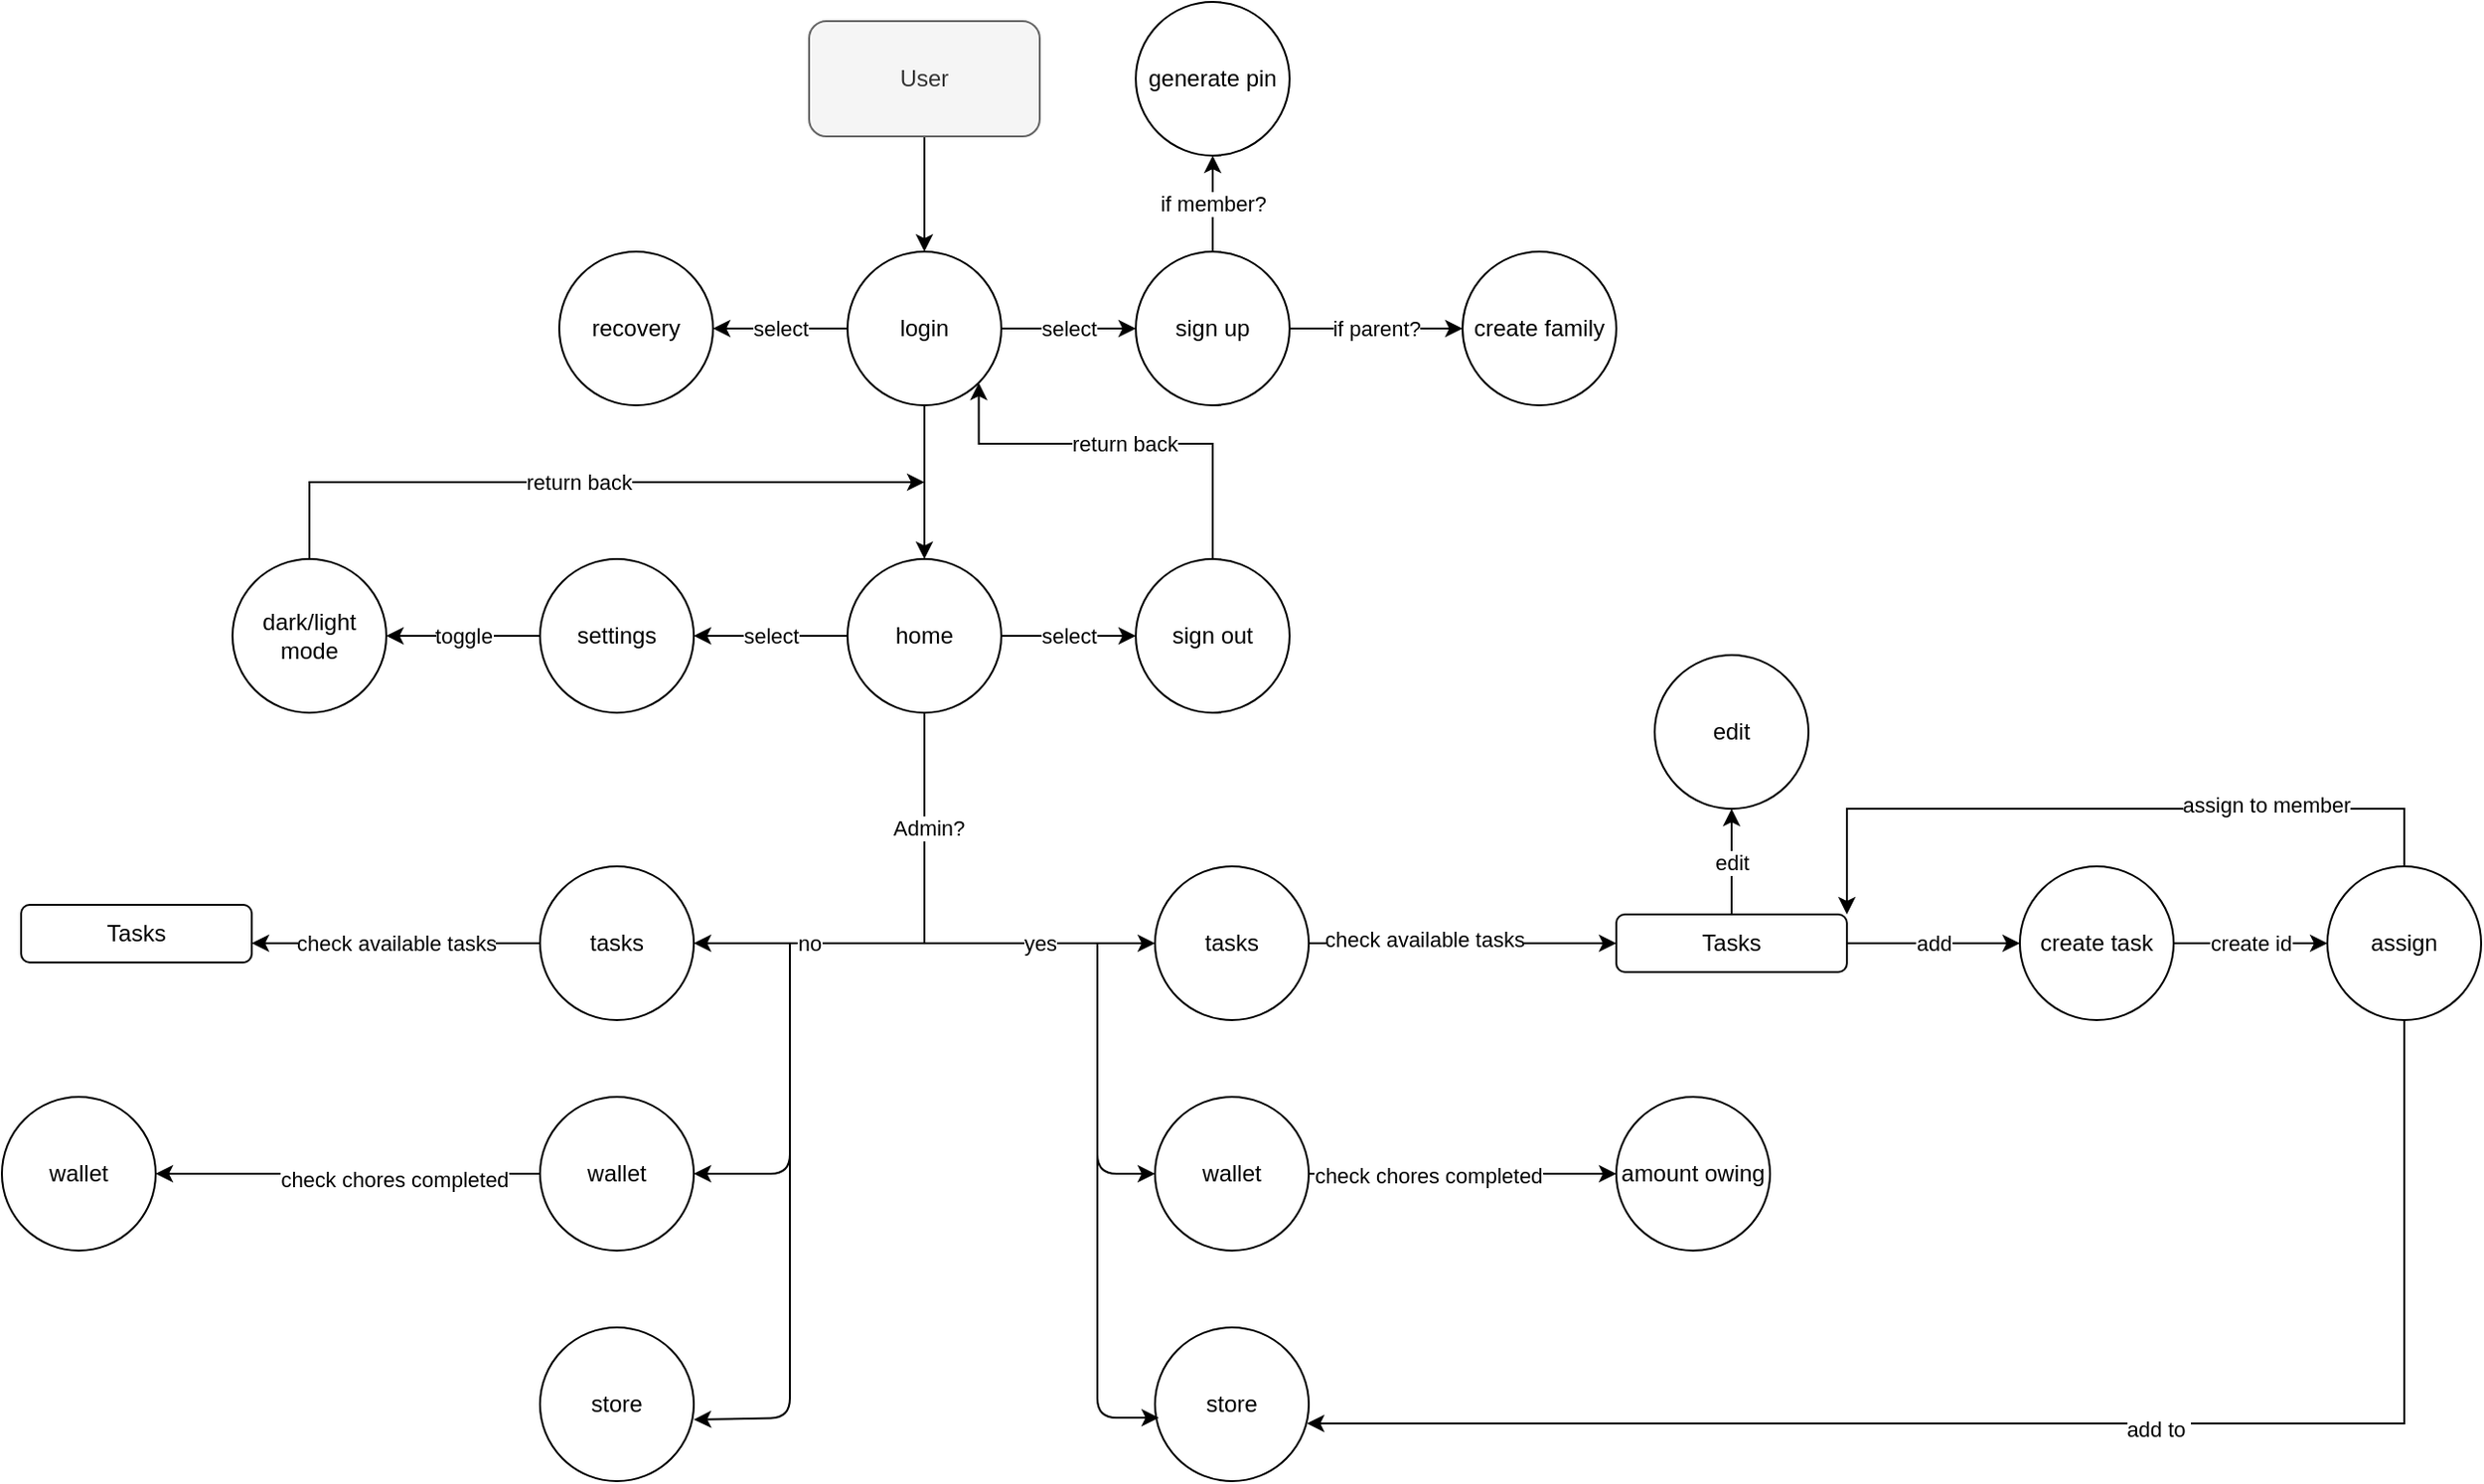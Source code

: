 <mxfile version="14.9.1" type="device"><diagram id="2mbVo-i33oqUa8WuteLl" name="Page-1"><mxGraphModel dx="2062" dy="1122" grid="1" gridSize="10" guides="1" tooltips="1" connect="1" arrows="1" fold="1" page="1" pageScale="1" pageWidth="1700" pageHeight="1100" math="0" shadow="0"><root><mxCell id="0"/><mxCell id="1" parent="0"/><mxCell id="a09BynXTCMq91PzMa0dH-105" value="" style="edgeStyle=orthogonalEdgeStyle;rounded=0;orthogonalLoop=1;jettySize=auto;html=1;" edge="1" parent="1" source="a09BynXTCMq91PzMa0dH-94" target="a09BynXTCMq91PzMa0dH-95"><mxGeometry relative="1" as="geometry"/></mxCell><mxCell id="a09BynXTCMq91PzMa0dH-94" value="User" style="rounded=1;whiteSpace=wrap;html=1;fillColor=#f5f5f5;strokeColor=#666666;fontColor=#333333;" vertex="1" parent="1"><mxGeometry x="740" y="40" width="120" height="60" as="geometry"/></mxCell><mxCell id="a09BynXTCMq91PzMa0dH-107" value="select" style="edgeStyle=orthogonalEdgeStyle;rounded=0;orthogonalLoop=1;jettySize=auto;html=1;" edge="1" parent="1" source="a09BynXTCMq91PzMa0dH-95" target="a09BynXTCMq91PzMa0dH-97"><mxGeometry relative="1" as="geometry"/></mxCell><mxCell id="a09BynXTCMq91PzMa0dH-108" value="" style="edgeStyle=orthogonalEdgeStyle;rounded=0;orthogonalLoop=1;jettySize=auto;html=1;" edge="1" parent="1" source="a09BynXTCMq91PzMa0dH-95" target="a09BynXTCMq91PzMa0dH-99"><mxGeometry relative="1" as="geometry"/></mxCell><mxCell id="a09BynXTCMq91PzMa0dH-113" value="select" style="edgeStyle=orthogonalEdgeStyle;rounded=0;orthogonalLoop=1;jettySize=auto;html=1;" edge="1" parent="1" source="a09BynXTCMq91PzMa0dH-95" target="a09BynXTCMq91PzMa0dH-98"><mxGeometry relative="1" as="geometry"/></mxCell><mxCell id="a09BynXTCMq91PzMa0dH-95" value="login" style="ellipse;whiteSpace=wrap;html=1;aspect=fixed;" vertex="1" parent="1"><mxGeometry x="760" y="160" width="80" height="80" as="geometry"/></mxCell><mxCell id="a09BynXTCMq91PzMa0dH-110" value="if parent?" style="edgeStyle=orthogonalEdgeStyle;rounded=0;orthogonalLoop=1;jettySize=auto;html=1;" edge="1" parent="1" source="a09BynXTCMq91PzMa0dH-97" target="a09BynXTCMq91PzMa0dH-109"><mxGeometry relative="1" as="geometry"/></mxCell><mxCell id="a09BynXTCMq91PzMa0dH-112" value="if member?" style="edgeStyle=orthogonalEdgeStyle;rounded=0;orthogonalLoop=1;jettySize=auto;html=1;" edge="1" parent="1" source="a09BynXTCMq91PzMa0dH-97" target="a09BynXTCMq91PzMa0dH-111"><mxGeometry relative="1" as="geometry"/></mxCell><mxCell id="a09BynXTCMq91PzMa0dH-97" value="sign up" style="ellipse;whiteSpace=wrap;html=1;aspect=fixed;" vertex="1" parent="1"><mxGeometry x="910" y="160" width="80" height="80" as="geometry"/></mxCell><mxCell id="a09BynXTCMq91PzMa0dH-98" value="recovery" style="ellipse;whiteSpace=wrap;html=1;aspect=fixed;" vertex="1" parent="1"><mxGeometry x="610" y="160" width="80" height="80" as="geometry"/></mxCell><mxCell id="a09BynXTCMq91PzMa0dH-117" value="select" style="edgeStyle=orthogonalEdgeStyle;rounded=0;orthogonalLoop=1;jettySize=auto;html=1;" edge="1" parent="1" source="a09BynXTCMq91PzMa0dH-99" target="a09BynXTCMq91PzMa0dH-104"><mxGeometry relative="1" as="geometry"/></mxCell><mxCell id="a09BynXTCMq91PzMa0dH-119" value="select" style="edgeStyle=orthogonalEdgeStyle;rounded=0;orthogonalLoop=1;jettySize=auto;html=1;" edge="1" parent="1" source="a09BynXTCMq91PzMa0dH-99" target="a09BynXTCMq91PzMa0dH-103"><mxGeometry relative="1" as="geometry"/></mxCell><mxCell id="a09BynXTCMq91PzMa0dH-99" value="home" style="ellipse;whiteSpace=wrap;html=1;aspect=fixed;" vertex="1" parent="1"><mxGeometry x="760" y="320" width="80" height="80" as="geometry"/></mxCell><mxCell id="a09BynXTCMq91PzMa0dH-162" value="" style="edgeStyle=orthogonalEdgeStyle;rounded=0;orthogonalLoop=1;jettySize=auto;html=1;" edge="1" parent="1" source="a09BynXTCMq91PzMa0dH-100" target="a09BynXTCMq91PzMa0dH-161"><mxGeometry relative="1" as="geometry"/></mxCell><mxCell id="a09BynXTCMq91PzMa0dH-163" value="check chores completed" style="edgeLabel;html=1;align=center;verticalAlign=middle;resizable=0;points=[];" vertex="1" connectable="0" parent="a09BynXTCMq91PzMa0dH-162"><mxGeometry x="-0.24" y="3" relative="1" as="geometry"><mxPoint as="offset"/></mxGeometry></mxCell><mxCell id="a09BynXTCMq91PzMa0dH-100" value="wallet" style="ellipse;whiteSpace=wrap;html=1;aspect=fixed;" vertex="1" parent="1"><mxGeometry x="600" y="600" width="80" height="80" as="geometry"/></mxCell><mxCell id="a09BynXTCMq91PzMa0dH-101" value="store" style="ellipse;whiteSpace=wrap;html=1;aspect=fixed;" vertex="1" parent="1"><mxGeometry x="600" y="720" width="80" height="80" as="geometry"/></mxCell><mxCell id="a09BynXTCMq91PzMa0dH-158" value="check available tasks" style="edgeStyle=orthogonalEdgeStyle;rounded=0;orthogonalLoop=1;jettySize=auto;html=1;" edge="1" parent="1" source="a09BynXTCMq91PzMa0dH-102"><mxGeometry relative="1" as="geometry"><mxPoint x="450" y="520" as="targetPoint"/></mxGeometry></mxCell><mxCell id="a09BynXTCMq91PzMa0dH-102" value="tasks" style="ellipse;whiteSpace=wrap;html=1;aspect=fixed;" vertex="1" parent="1"><mxGeometry x="600" y="480" width="80" height="80" as="geometry"/></mxCell><mxCell id="a09BynXTCMq91PzMa0dH-121" value="toggle" style="edgeStyle=orthogonalEdgeStyle;rounded=0;orthogonalLoop=1;jettySize=auto;html=1;" edge="1" parent="1" source="a09BynXTCMq91PzMa0dH-103" target="a09BynXTCMq91PzMa0dH-120"><mxGeometry relative="1" as="geometry"/></mxCell><mxCell id="a09BynXTCMq91PzMa0dH-103" value="settings" style="ellipse;whiteSpace=wrap;html=1;aspect=fixed;" vertex="1" parent="1"><mxGeometry x="600" y="320" width="80" height="80" as="geometry"/></mxCell><mxCell id="a09BynXTCMq91PzMa0dH-118" value="return back" style="edgeStyle=orthogonalEdgeStyle;rounded=0;orthogonalLoop=1;jettySize=auto;html=1;entryX=1;entryY=1;entryDx=0;entryDy=0;" edge="1" parent="1" source="a09BynXTCMq91PzMa0dH-104" target="a09BynXTCMq91PzMa0dH-95"><mxGeometry relative="1" as="geometry"><Array as="points"><mxPoint x="950" y="260"/><mxPoint x="828" y="260"/></Array></mxGeometry></mxCell><mxCell id="a09BynXTCMq91PzMa0dH-104" value="sign out" style="ellipse;whiteSpace=wrap;html=1;aspect=fixed;" vertex="1" parent="1"><mxGeometry x="910" y="320" width="80" height="80" as="geometry"/></mxCell><mxCell id="a09BynXTCMq91PzMa0dH-109" value="create family" style="ellipse;whiteSpace=wrap;html=1;aspect=fixed;" vertex="1" parent="1"><mxGeometry x="1080" y="160" width="80" height="80" as="geometry"/></mxCell><mxCell id="a09BynXTCMq91PzMa0dH-111" value="generate pin" style="ellipse;whiteSpace=wrap;html=1;aspect=fixed;" vertex="1" parent="1"><mxGeometry x="910" y="30" width="80" height="80" as="geometry"/></mxCell><mxCell id="a09BynXTCMq91PzMa0dH-122" value="return back" style="edgeStyle=orthogonalEdgeStyle;rounded=0;orthogonalLoop=1;jettySize=auto;html=1;exitX=0.5;exitY=0;exitDx=0;exitDy=0;" edge="1" parent="1" source="a09BynXTCMq91PzMa0dH-120"><mxGeometry relative="1" as="geometry"><mxPoint x="800" y="280" as="targetPoint"/><Array as="points"><mxPoint x="480" y="280"/></Array></mxGeometry></mxCell><mxCell id="a09BynXTCMq91PzMa0dH-120" value="dark/light mode" style="ellipse;whiteSpace=wrap;html=1;aspect=fixed;" vertex="1" parent="1"><mxGeometry x="440" y="320" width="80" height="80" as="geometry"/></mxCell><mxCell id="a09BynXTCMq91PzMa0dH-135" value="" style="edgeStyle=orthogonalEdgeStyle;rounded=0;orthogonalLoop=1;jettySize=auto;html=1;" edge="1" parent="1" source="a09BynXTCMq91PzMa0dH-123"><mxGeometry relative="1" as="geometry"><mxPoint x="1160" y="520" as="targetPoint"/></mxGeometry></mxCell><mxCell id="a09BynXTCMq91PzMa0dH-138" value="check available tasks" style="edgeLabel;html=1;align=center;verticalAlign=middle;resizable=0;points=[];" vertex="1" connectable="0" parent="a09BynXTCMq91PzMa0dH-135"><mxGeometry x="-0.25" y="2" relative="1" as="geometry"><mxPoint as="offset"/></mxGeometry></mxCell><mxCell id="a09BynXTCMq91PzMa0dH-123" value="tasks" style="ellipse;whiteSpace=wrap;html=1;aspect=fixed;" vertex="1" parent="1"><mxGeometry x="920" y="480" width="80" height="80" as="geometry"/></mxCell><mxCell id="a09BynXTCMq91PzMa0dH-155" value="" style="edgeStyle=orthogonalEdgeStyle;rounded=0;orthogonalLoop=1;jettySize=auto;html=1;" edge="1" parent="1" source="a09BynXTCMq91PzMa0dH-124" target="a09BynXTCMq91PzMa0dH-154"><mxGeometry relative="1" as="geometry"/></mxCell><mxCell id="a09BynXTCMq91PzMa0dH-156" value="check chores completed" style="edgeLabel;html=1;align=center;verticalAlign=middle;resizable=0;points=[];" vertex="1" connectable="0" parent="a09BynXTCMq91PzMa0dH-155"><mxGeometry x="-0.225" y="-1" relative="1" as="geometry"><mxPoint as="offset"/></mxGeometry></mxCell><mxCell id="a09BynXTCMq91PzMa0dH-124" value="wallet" style="ellipse;whiteSpace=wrap;html=1;aspect=fixed;" vertex="1" parent="1"><mxGeometry x="920" y="600" width="80" height="80" as="geometry"/></mxCell><mxCell id="a09BynXTCMq91PzMa0dH-125" value="store" style="ellipse;whiteSpace=wrap;html=1;aspect=fixed;" vertex="1" parent="1"><mxGeometry x="920" y="720" width="80" height="80" as="geometry"/></mxCell><mxCell id="a09BynXTCMq91PzMa0dH-128" value="" style="endArrow=none;html=1;entryX=0.5;entryY=1;entryDx=0;entryDy=0;" edge="1" parent="1" target="a09BynXTCMq91PzMa0dH-99"><mxGeometry width="50" height="50" relative="1" as="geometry"><mxPoint x="800" y="520" as="sourcePoint"/><mxPoint x="1030" y="520" as="targetPoint"/><Array as="points"/></mxGeometry></mxCell><mxCell id="a09BynXTCMq91PzMa0dH-129" value="Admin?" style="edgeLabel;html=1;align=center;verticalAlign=middle;resizable=0;points=[];" vertex="1" connectable="0" parent="a09BynXTCMq91PzMa0dH-128"><mxGeometry y="-2" relative="1" as="geometry"><mxPoint as="offset"/></mxGeometry></mxCell><mxCell id="a09BynXTCMq91PzMa0dH-130" value="yes" style="endArrow=classic;html=1;" edge="1" parent="1"><mxGeometry width="50" height="50" relative="1" as="geometry"><mxPoint x="800" y="520" as="sourcePoint"/><mxPoint x="920" y="520" as="targetPoint"/></mxGeometry></mxCell><mxCell id="a09BynXTCMq91PzMa0dH-132" value="no" style="endArrow=classic;html=1;" edge="1" parent="1"><mxGeometry width="50" height="50" relative="1" as="geometry"><mxPoint x="800" y="520" as="sourcePoint"/><mxPoint x="680" y="520" as="targetPoint"/></mxGeometry></mxCell><mxCell id="a09BynXTCMq91PzMa0dH-139" value="" style="endArrow=classic;html=1;entryX=0;entryY=0.5;entryDx=0;entryDy=0;" edge="1" parent="1" target="a09BynXTCMq91PzMa0dH-124"><mxGeometry width="50" height="50" relative="1" as="geometry"><mxPoint x="890" y="520" as="sourcePoint"/><mxPoint x="880" y="590" as="targetPoint"/><Array as="points"><mxPoint x="890" y="640"/></Array></mxGeometry></mxCell><mxCell id="a09BynXTCMq91PzMa0dH-140" value="" style="endArrow=classic;html=1;entryX=0.025;entryY=0.588;entryDx=0;entryDy=0;entryPerimeter=0;" edge="1" parent="1" target="a09BynXTCMq91PzMa0dH-125"><mxGeometry width="50" height="50" relative="1" as="geometry"><mxPoint x="890" y="630" as="sourcePoint"/><mxPoint x="1030" y="520" as="targetPoint"/><Array as="points"><mxPoint x="890" y="700"/><mxPoint x="890" y="767"/></Array></mxGeometry></mxCell><mxCell id="a09BynXTCMq91PzMa0dH-141" value="" style="endArrow=classic;html=1;entryX=1;entryY=0.5;entryDx=0;entryDy=0;" edge="1" parent="1" target="a09BynXTCMq91PzMa0dH-100"><mxGeometry width="50" height="50" relative="1" as="geometry"><mxPoint x="730" y="520" as="sourcePoint"/><mxPoint x="760" y="640" as="targetPoint"/><Array as="points"><mxPoint x="730" y="600"/><mxPoint x="730" y="640"/></Array></mxGeometry></mxCell><mxCell id="a09BynXTCMq91PzMa0dH-142" value="" style="endArrow=classic;html=1;entryX=1;entryY=0.6;entryDx=0;entryDy=0;entryPerimeter=0;" edge="1" parent="1" target="a09BynXTCMq91PzMa0dH-101"><mxGeometry width="50" height="50" relative="1" as="geometry"><mxPoint x="730" y="630" as="sourcePoint"/><mxPoint x="762" y="767.04" as="targetPoint"/><Array as="points"><mxPoint x="730" y="700"/><mxPoint x="730" y="767"/></Array></mxGeometry></mxCell><mxCell id="a09BynXTCMq91PzMa0dH-145" value="add" style="edgeStyle=orthogonalEdgeStyle;rounded=0;orthogonalLoop=1;jettySize=auto;html=1;" edge="1" parent="1" source="a09BynXTCMq91PzMa0dH-143" target="a09BynXTCMq91PzMa0dH-144"><mxGeometry relative="1" as="geometry"/></mxCell><mxCell id="a09BynXTCMq91PzMa0dH-147" value="edit" style="edgeStyle=orthogonalEdgeStyle;rounded=0;orthogonalLoop=1;jettySize=auto;html=1;" edge="1" parent="1" source="a09BynXTCMq91PzMa0dH-143" target="a09BynXTCMq91PzMa0dH-146"><mxGeometry relative="1" as="geometry"/></mxCell><mxCell id="a09BynXTCMq91PzMa0dH-143" value="Tasks" style="rounded=1;whiteSpace=wrap;html=1;" vertex="1" parent="1"><mxGeometry x="1160" y="505" width="120" height="30" as="geometry"/></mxCell><mxCell id="a09BynXTCMq91PzMa0dH-149" value="create id" style="edgeStyle=orthogonalEdgeStyle;rounded=0;orthogonalLoop=1;jettySize=auto;html=1;" edge="1" parent="1" source="a09BynXTCMq91PzMa0dH-144" target="a09BynXTCMq91PzMa0dH-148"><mxGeometry relative="1" as="geometry"/></mxCell><mxCell id="a09BynXTCMq91PzMa0dH-144" value="create task" style="ellipse;whiteSpace=wrap;html=1;aspect=fixed;" vertex="1" parent="1"><mxGeometry x="1370" y="480" width="80" height="80" as="geometry"/></mxCell><mxCell id="a09BynXTCMq91PzMa0dH-146" value="edit" style="ellipse;whiteSpace=wrap;html=1;aspect=fixed;" vertex="1" parent="1"><mxGeometry x="1180" y="370" width="80" height="80" as="geometry"/></mxCell><mxCell id="a09BynXTCMq91PzMa0dH-150" style="edgeStyle=orthogonalEdgeStyle;rounded=0;orthogonalLoop=1;jettySize=auto;html=1;entryX=0.988;entryY=0.625;entryDx=0;entryDy=0;entryPerimeter=0;" edge="1" parent="1" source="a09BynXTCMq91PzMa0dH-148" target="a09BynXTCMq91PzMa0dH-125"><mxGeometry relative="1" as="geometry"><Array as="points"><mxPoint x="1570" y="770"/></Array></mxGeometry></mxCell><mxCell id="a09BynXTCMq91PzMa0dH-152" value="add to&amp;nbsp;" style="edgeLabel;html=1;align=center;verticalAlign=middle;resizable=0;points=[];" vertex="1" connectable="0" parent="a09BynXTCMq91PzMa0dH-150"><mxGeometry x="-0.137" y="3" relative="1" as="geometry"><mxPoint x="-1" as="offset"/></mxGeometry></mxCell><mxCell id="a09BynXTCMq91PzMa0dH-151" style="edgeStyle=orthogonalEdgeStyle;rounded=0;orthogonalLoop=1;jettySize=auto;html=1;entryX=1;entryY=0;entryDx=0;entryDy=0;" edge="1" parent="1" source="a09BynXTCMq91PzMa0dH-148" target="a09BynXTCMq91PzMa0dH-143"><mxGeometry relative="1" as="geometry"><Array as="points"><mxPoint x="1570" y="450"/><mxPoint x="1280" y="450"/></Array></mxGeometry></mxCell><mxCell id="a09BynXTCMq91PzMa0dH-153" value="assign to member" style="edgeLabel;html=1;align=center;verticalAlign=middle;resizable=0;points=[];" vertex="1" connectable="0" parent="a09BynXTCMq91PzMa0dH-151"><mxGeometry x="-0.456" y="-2" relative="1" as="geometry"><mxPoint as="offset"/></mxGeometry></mxCell><mxCell id="a09BynXTCMq91PzMa0dH-148" value="assign" style="ellipse;whiteSpace=wrap;html=1;aspect=fixed;" vertex="1" parent="1"><mxGeometry x="1530" y="480" width="80" height="80" as="geometry"/></mxCell><mxCell id="a09BynXTCMq91PzMa0dH-154" value="amount owing" style="ellipse;whiteSpace=wrap;html=1;aspect=fixed;" vertex="1" parent="1"><mxGeometry x="1160" y="600" width="80" height="80" as="geometry"/></mxCell><mxCell id="a09BynXTCMq91PzMa0dH-160" value="Tasks" style="rounded=1;whiteSpace=wrap;html=1;" vertex="1" parent="1"><mxGeometry x="330" y="500" width="120" height="30" as="geometry"/></mxCell><mxCell id="a09BynXTCMq91PzMa0dH-161" value="wallet" style="ellipse;whiteSpace=wrap;html=1;aspect=fixed;" vertex="1" parent="1"><mxGeometry x="320" y="600" width="80" height="80" as="geometry"/></mxCell></root></mxGraphModel></diagram></mxfile>